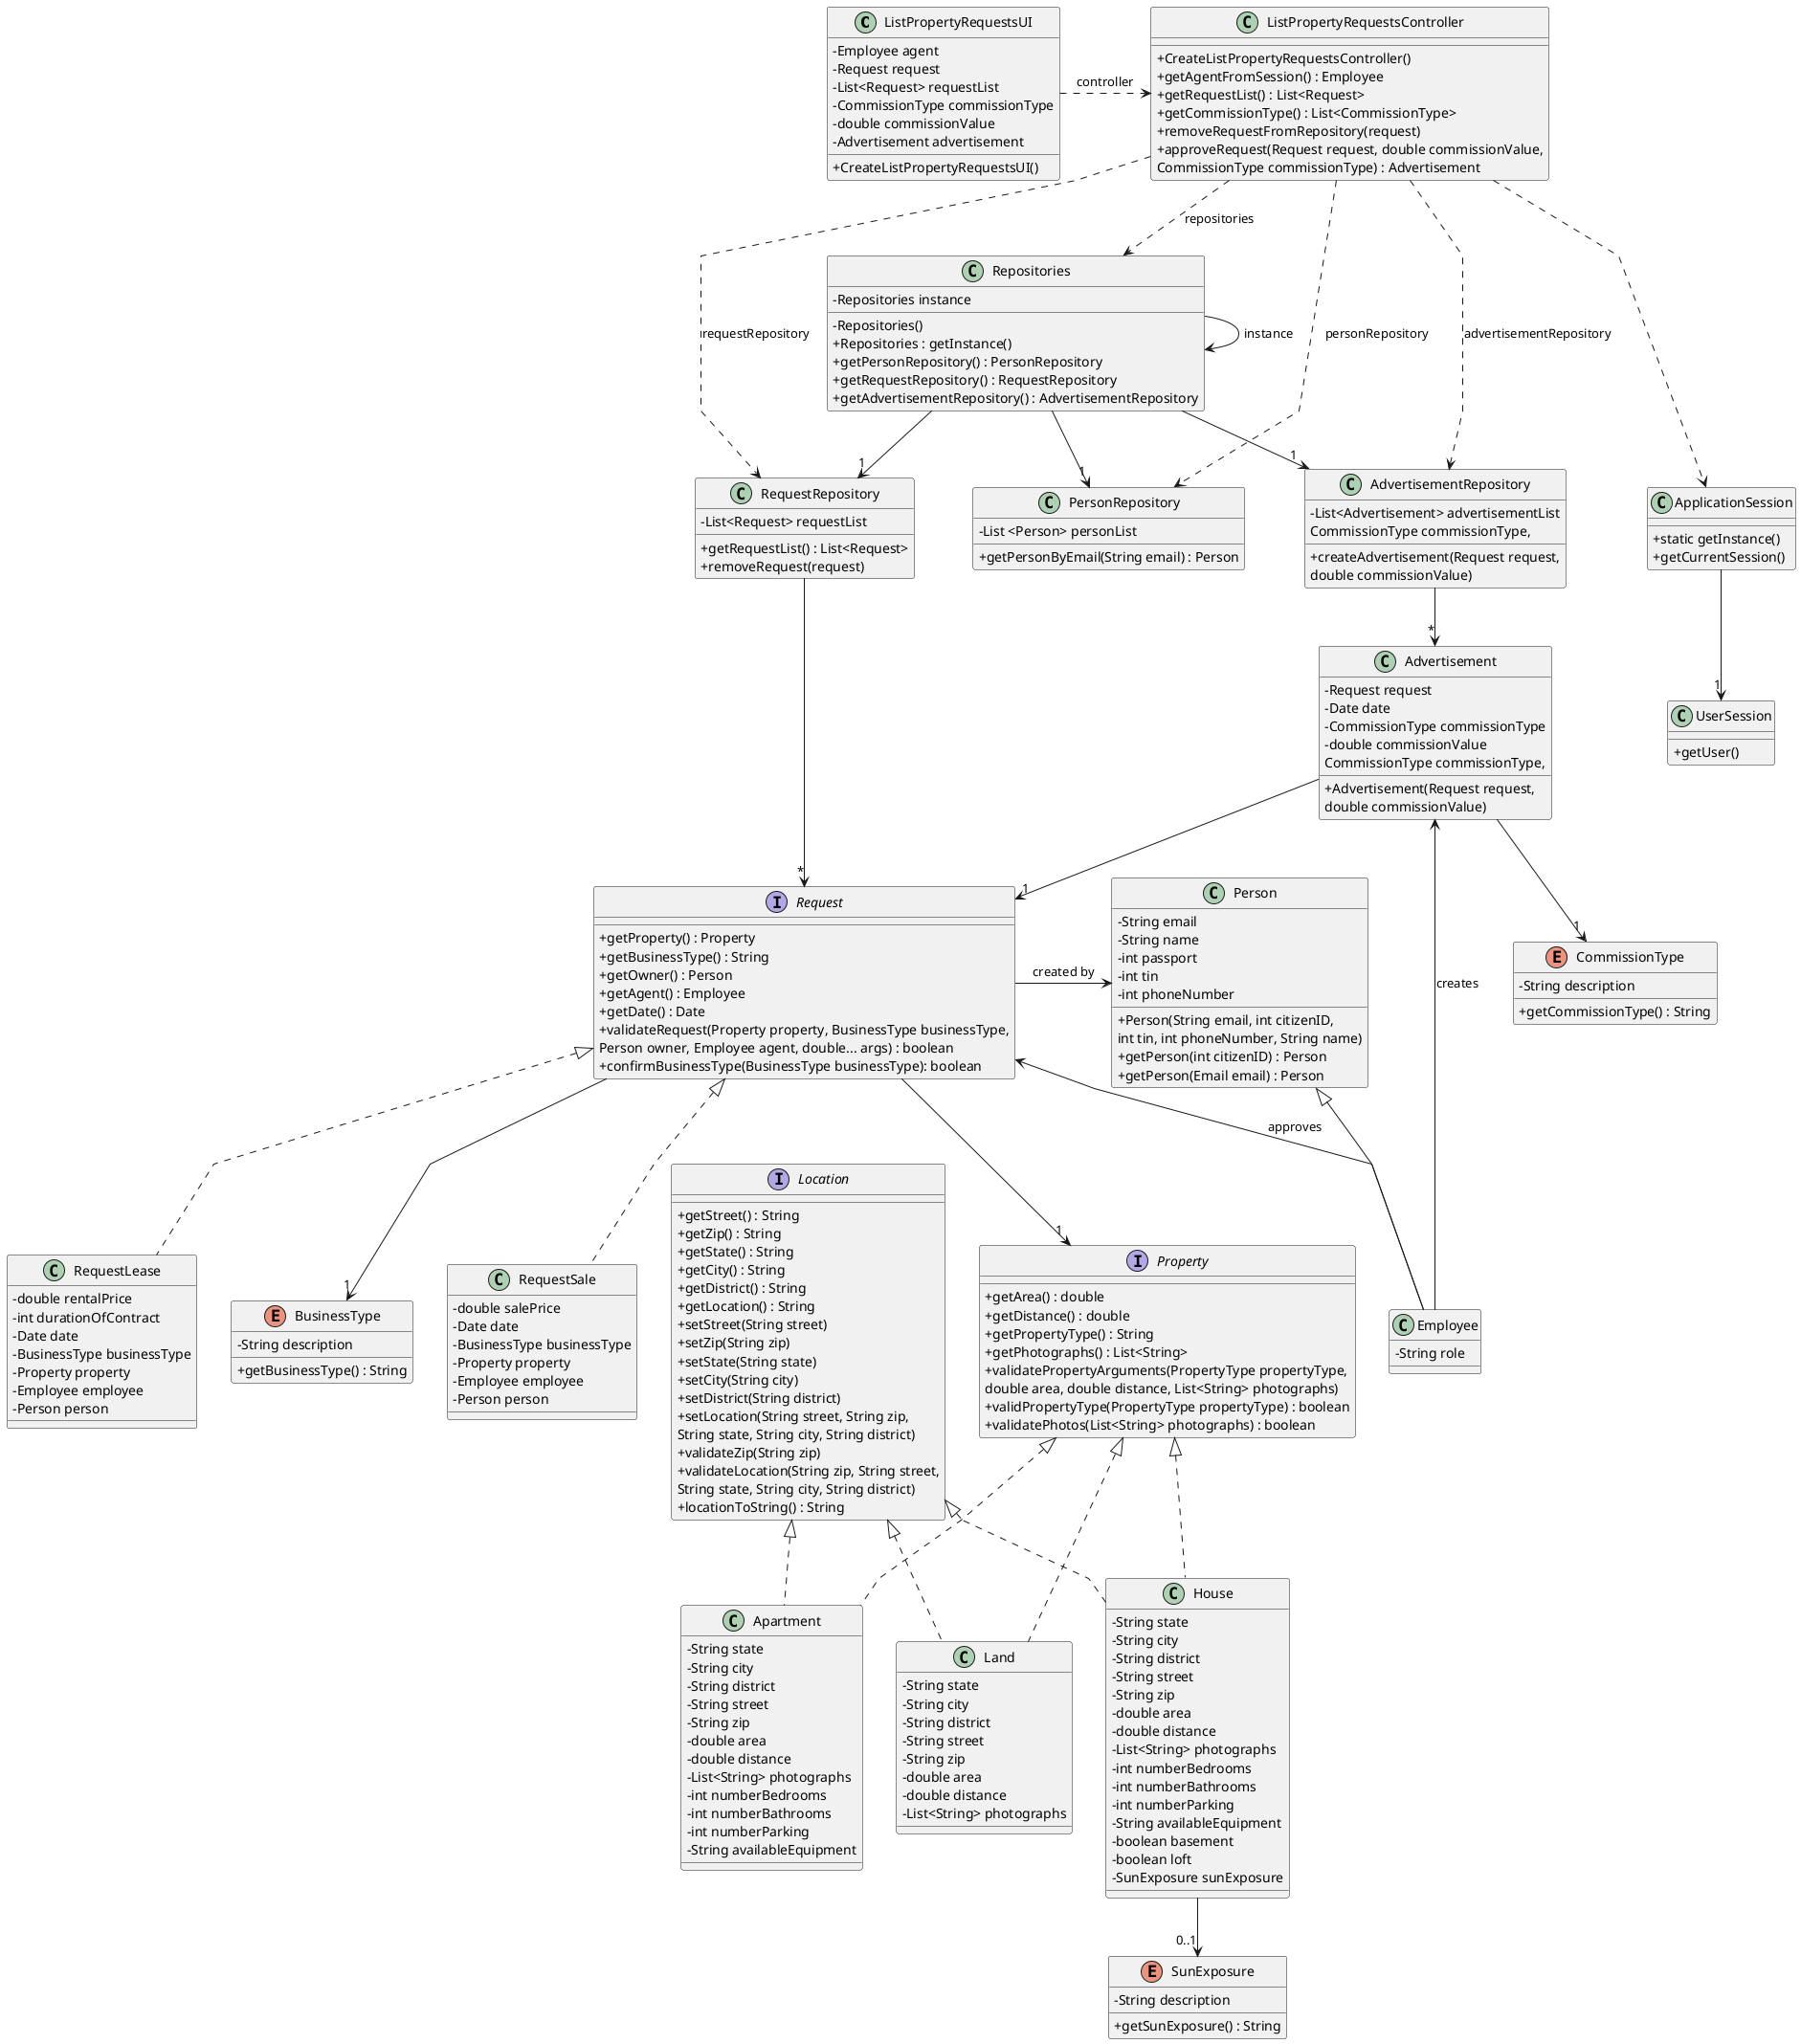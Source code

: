 @startuml Class Diagram - List Property Request

skinparam packageStyle rectangle
skinparam shadowing false
skinparam linetype polyline

skinparam classAttributeIconSize 0

class ListPropertyRequestsUI {
	- Employee agent
	- Request request
	- List<Request> requestList
	- CommissionType commissionType
	- double commissionValue
	- Advertisement advertisement
	+ CreateListPropertyRequestsUI()
}

class ListPropertyRequestsController {
    + CreateListPropertyRequestsController()
    + getAgentFromSession() : Employee
	+ getRequestList() : List<Request>
    + getCommissionType() : List<CommissionType>
	+ removeRequestFromRepository(request)
    + approveRequest(Request request, double commissionValue,
	CommissionType commissionType) : Advertisement

}

class ApplicationSession {
    + static getInstance()
    + getCurrentSession()
}

class UserSession {
    + getUser()
}

class Repositories {
    - Repositories instance
    - Repositories()
    + Repositories : getInstance()
    + getPersonRepository() : PersonRepository
    + getRequestRepository() : RequestRepository
    + getAdvertisementRepository() : AdvertisementRepository
}

class Person {
    - String email
    - String name
    - int passport
    - int tin
    - int phoneNumber
    + Person(String email, int citizenID,
    int tin, int phoneNumber, String name)
    + getPerson(int citizenID) : Person
    + getPerson(Email email) : Person
}

class Employee {
    - String role
}

enum SunExposure {
    - String description
    + getSunExposure() : String
}

interface Location {
    + getStreet() : String
    + getZip() : String
    + getState() : String
    + getCity() : String
    + getDistrict() : String
    + getLocation() : String
    + setStreet(String street)
    + setZip(String zip)
    + setState(String state)
    + setCity(String city)
    + setDistrict(String district)
    + setLocation(String street, String zip,
    String state, String city, String district)
    + validateZip(String zip)
    + validateLocation(String zip, String street,
    String state, String city, String district)
    + locationToString() : String
    
}

interface Property {
	+ getArea() : double
	+ getDistance() : double
	+ getPropertyType() : String
	+ getPhotographs() : List<String>
	+ validatePropertyArguments(PropertyType propertyType,
    double area, double distance, List<String> photographs)
	+ validPropertyType(PropertyType propertyType) : boolean
	+ validatePhotos(List<String> photographs) : boolean
}

class Land {
    - String state
    - String city
    - String district
    - String street
    - String zip
    - double area
    - double distance
    - List<String> photographs
}

class Apartment {
    - String state
    - String city
    - String district
    - String street
    - String zip
    - double area
    - double distance
    - List<String> photographs
    - int numberBedrooms
    - int numberBathrooms
    - int numberParking
    - String availableEquipment
}

class House {
    - String state
    - String city
    - String district
    - String street
    - String zip
    - double area
    - double distance
    - List<String> photographs
    - int numberBedrooms
    - int numberBathrooms
    - int numberParking
    - String availableEquipment
    - boolean basement
    - boolean loft
    - SunExposure sunExposure
}

enum BusinessType {
    - String description
    + getBusinessType() : String
}

interface Request {
    + getProperty() : Property
    + getBusinessType() : String
    + getOwner() : Person
    + getAgent() : Employee
    + getDate() : Date
    + validateRequest(Property property, BusinessType businessType,
    Person owner, Employee agent, double... args) : boolean
    + confirmBusinessType(BusinessType businessType): boolean
}

class RequestSale {
    - double salePrice
    - Date date
    - BusinessType businessType
    - Property property
    - Employee employee
    - Person person
}

class RequestLease {
    - double rentalPrice
    - int durationOfContract
    - Date date
    - BusinessType businessType
    - Property property
    - Employee employee
    - Person person
}

enum CommissionType {
    - String description
    + getCommissionType() : String
}

class Advertisement {
    - Request request
    - Date date
    - CommissionType commissionType
    - double commissionValue
    + Advertisement(Request request,
    CommissionType commissionType,
	double commissionValue)
}

class PersonRepository {
    - List <Person> personList
    + getPersonByEmail(String email) : Person
}

class RequestRepository {
    - List<Request> requestList
    + getRequestList() : List<Request>
	+ removeRequest(request)
}

class AdvertisementRepository {
    - List<Advertisement> advertisementList
    + createAdvertisement(Request request,
    CommissionType commissionType,
	double commissionValue)
}

ApplicationSession --> "1" UserSession

ListPropertyRequestsUI .> ListPropertyRequestsController : controller

ListPropertyRequestsController .> Repositories : repositories
ListPropertyRequestsController ...> ApplicationSession
ListPropertyRequestsController ...> PersonRepository : personRepository
ListPropertyRequestsController ...> RequestRepository : requestRepository
ListPropertyRequestsController ...> AdvertisementRepository : advertisementRepository

Repositories --> Repositories : instance
Repositories --> "1" PersonRepository
Repositories --> "1" RequestRepository
Repositories --> "1" AdvertisementRepository

RequestRepository --> "*" Request
AdvertisementRepository --> "*" Advertisement

Person <|-- Employee

Location <|.. Land
Location <|.. Apartment
Location <|.. House

Property <|.. Land
Property <|.. Apartment
Property <|.. House

Request <|.. RequestLease
Request <|.. RequestSale

House --> "0..1" SunExposure

Request --> "1" BusinessType
Request --> "1" Property

Advertisement --> "1" Request
Advertisement --> "1" CommissionType

Advertisement <- Employee: creates
Employee -> Request : approves
Request -> Person : created by


@enduml